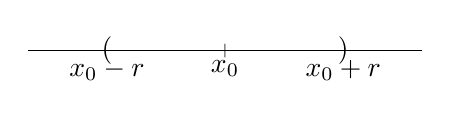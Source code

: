 \begin{tikzpicture}
  \draw (0,0) -- (5,0);
  \node at (1,0) {$($};
  \node[below] at (1,0) {$x_0 - r$};
  \node at (4,0) {$)$};
  \node[below] at (4,0) {$x_0 + r$};
  \node at (2.5,0) {\tiny $|$};
  \node[below] at (2.5,0) {$x_0$};
\end{tikzpicture}
